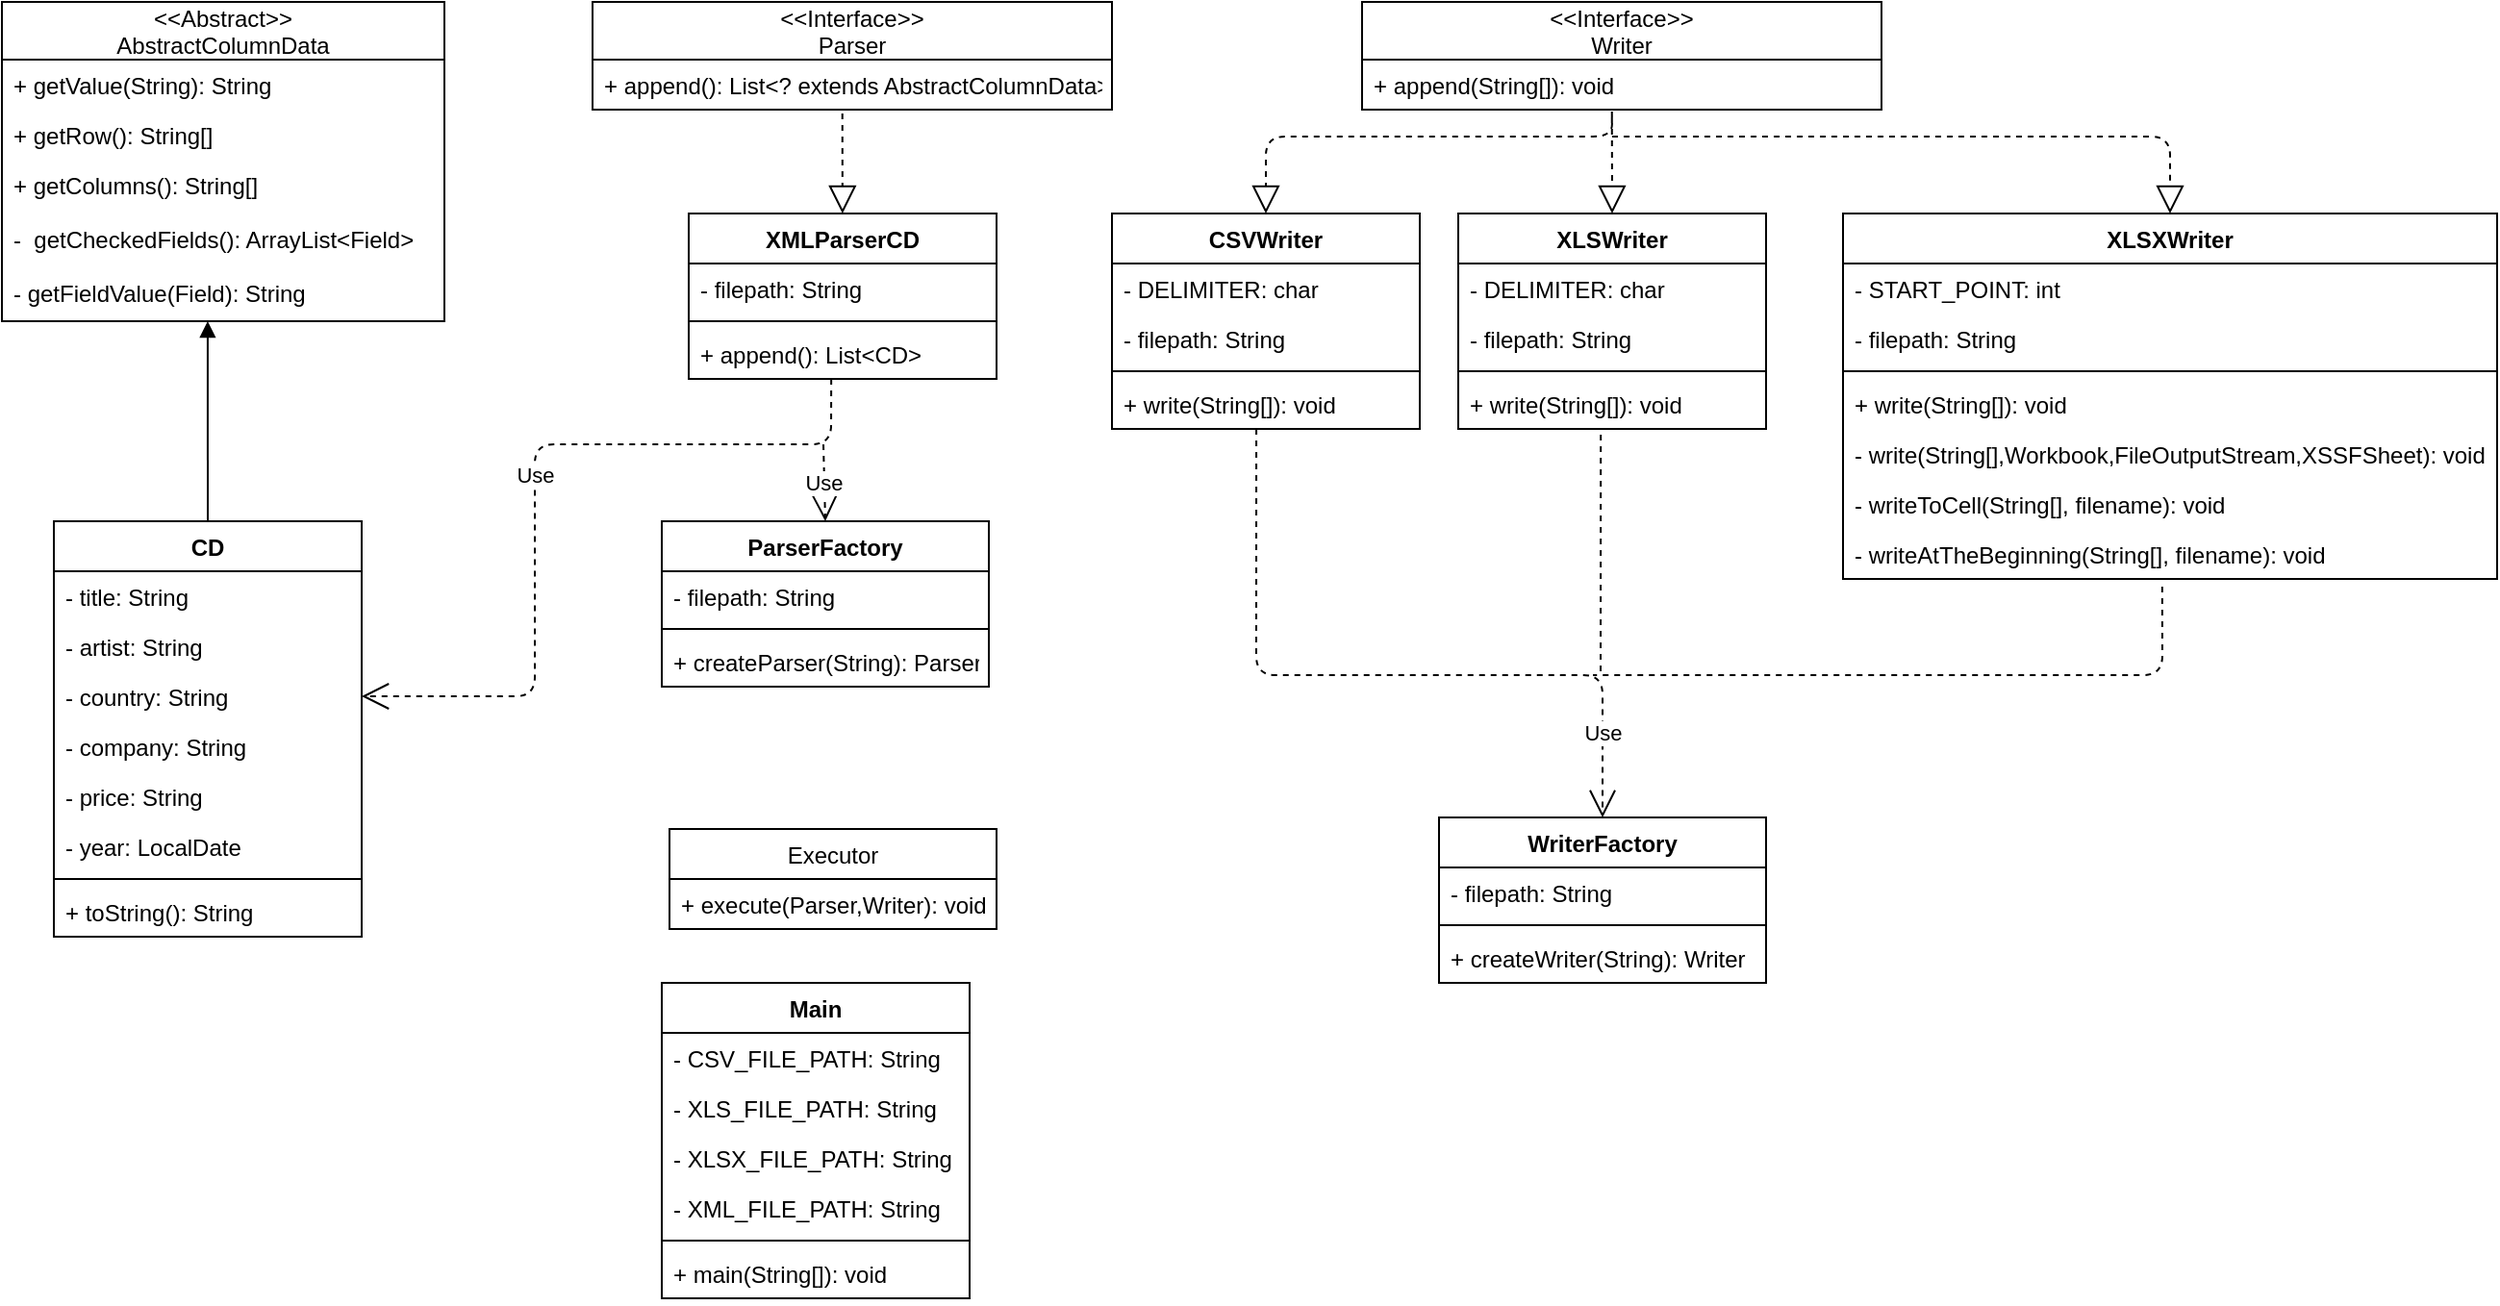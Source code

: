 <mxfile version="14.7.4" type="embed" pages="2"><diagram id="HGTQmG3DgcUcSQ1oNidL" name="Page-1"><mxGraphModel dx="1133" dy="713" grid="1" gridSize="10" guides="1" tooltips="1" connect="1" arrows="1" fold="1" page="1" pageScale="1" pageWidth="1700" pageHeight="1100" math="0" shadow="0"><root><mxCell id="0"/><mxCell id="1" parent="0"/><mxCell id="SCQiJlnIaPqGDtUvYULp-1" value="&lt;&lt;Abstract&gt;&gt;&#10;AbstractColumnData" style="swimlane;fontStyle=0;childLayout=stackLayout;horizontal=1;startSize=30;fillColor=none;horizontalStack=0;resizeParent=1;resizeParentMax=0;resizeLast=0;collapsible=1;marginBottom=0;" parent="1" vertex="1"><mxGeometry x="83" y="50" width="230" height="166" as="geometry"/></mxCell><mxCell id="SCQiJlnIaPqGDtUvYULp-2" value="+ getValue(String): String" style="text;strokeColor=none;fillColor=none;align=left;verticalAlign=top;spacingLeft=4;spacingRight=4;overflow=hidden;rotatable=0;points=[[0,0.5],[1,0.5]];portConstraint=eastwest;" parent="SCQiJlnIaPqGDtUvYULp-1" vertex="1"><mxGeometry y="30" width="230" height="26" as="geometry"/></mxCell><mxCell id="SCQiJlnIaPqGDtUvYULp-3" value="+ getRow(): String[]" style="text;strokeColor=none;fillColor=none;align=left;verticalAlign=top;spacingLeft=4;spacingRight=4;overflow=hidden;rotatable=0;points=[[0,0.5],[1,0.5]];portConstraint=eastwest;" parent="SCQiJlnIaPqGDtUvYULp-1" vertex="1"><mxGeometry y="56" width="230" height="26" as="geometry"/></mxCell><mxCell id="SCQiJlnIaPqGDtUvYULp-12" value="+ getColumns(): String[]" style="text;strokeColor=none;fillColor=none;align=left;verticalAlign=top;spacingLeft=4;spacingRight=4;overflow=hidden;rotatable=0;points=[[0,0.5],[1,0.5]];portConstraint=eastwest;" parent="SCQiJlnIaPqGDtUvYULp-1" vertex="1"><mxGeometry y="82" width="230" height="28" as="geometry"/></mxCell><mxCell id="SCQiJlnIaPqGDtUvYULp-11" value="-  getCheckedFields(): ArrayList&lt;Field&gt;" style="text;strokeColor=none;fillColor=none;align=left;verticalAlign=top;spacingLeft=4;spacingRight=4;overflow=hidden;rotatable=0;points=[[0,0.5],[1,0.5]];portConstraint=eastwest;" parent="SCQiJlnIaPqGDtUvYULp-1" vertex="1"><mxGeometry y="110" width="230" height="28" as="geometry"/></mxCell><mxCell id="SCQiJlnIaPqGDtUvYULp-4" value="- getFieldValue(Field): String" style="text;strokeColor=none;fillColor=none;align=left;verticalAlign=top;spacingLeft=4;spacingRight=4;overflow=hidden;rotatable=0;points=[[0,0.5],[1,0.5]];portConstraint=eastwest;" parent="SCQiJlnIaPqGDtUvYULp-1" vertex="1"><mxGeometry y="138" width="230" height="28" as="geometry"/></mxCell><mxCell id="SCQiJlnIaPqGDtUvYULp-14" value="CD" style="swimlane;fontStyle=1;align=center;verticalAlign=top;childLayout=stackLayout;horizontal=1;startSize=26;horizontalStack=0;resizeParent=1;resizeParentMax=0;resizeLast=0;collapsible=1;marginBottom=0;" parent="1" vertex="1"><mxGeometry x="110" y="320" width="160" height="216" as="geometry"/></mxCell><mxCell id="SCQiJlnIaPqGDtUvYULp-21" value="- title: String" style="text;strokeColor=none;fillColor=none;align=left;verticalAlign=top;spacingLeft=4;spacingRight=4;overflow=hidden;rotatable=0;points=[[0,0.5],[1,0.5]];portConstraint=eastwest;" parent="SCQiJlnIaPqGDtUvYULp-14" vertex="1"><mxGeometry y="26" width="160" height="26" as="geometry"/></mxCell><mxCell id="SCQiJlnIaPqGDtUvYULp-20" value="- artist: String" style="text;strokeColor=none;fillColor=none;align=left;verticalAlign=top;spacingLeft=4;spacingRight=4;overflow=hidden;rotatable=0;points=[[0,0.5],[1,0.5]];portConstraint=eastwest;" parent="SCQiJlnIaPqGDtUvYULp-14" vertex="1"><mxGeometry y="52" width="160" height="26" as="geometry"/></mxCell><mxCell id="SCQiJlnIaPqGDtUvYULp-19" value="- country: String" style="text;strokeColor=none;fillColor=none;align=left;verticalAlign=top;spacingLeft=4;spacingRight=4;overflow=hidden;rotatable=0;points=[[0,0.5],[1,0.5]];portConstraint=eastwest;" parent="SCQiJlnIaPqGDtUvYULp-14" vertex="1"><mxGeometry y="78" width="160" height="26" as="geometry"/></mxCell><mxCell id="SCQiJlnIaPqGDtUvYULp-22" value="- company: String" style="text;strokeColor=none;fillColor=none;align=left;verticalAlign=top;spacingLeft=4;spacingRight=4;overflow=hidden;rotatable=0;points=[[0,0.5],[1,0.5]];portConstraint=eastwest;" parent="SCQiJlnIaPqGDtUvYULp-14" vertex="1"><mxGeometry y="104" width="160" height="26" as="geometry"/></mxCell><mxCell id="SCQiJlnIaPqGDtUvYULp-18" value="- price: String" style="text;strokeColor=none;fillColor=none;align=left;verticalAlign=top;spacingLeft=4;spacingRight=4;overflow=hidden;rotatable=0;points=[[0,0.5],[1,0.5]];portConstraint=eastwest;" parent="SCQiJlnIaPqGDtUvYULp-14" vertex="1"><mxGeometry y="130" width="160" height="26" as="geometry"/></mxCell><mxCell id="SCQiJlnIaPqGDtUvYULp-15" value="- year: LocalDate" style="text;strokeColor=none;fillColor=none;align=left;verticalAlign=top;spacingLeft=4;spacingRight=4;overflow=hidden;rotatable=0;points=[[0,0.5],[1,0.5]];portConstraint=eastwest;" parent="SCQiJlnIaPqGDtUvYULp-14" vertex="1"><mxGeometry y="156" width="160" height="26" as="geometry"/></mxCell><mxCell id="SCQiJlnIaPqGDtUvYULp-16" value="" style="line;strokeWidth=1;fillColor=none;align=left;verticalAlign=middle;spacingTop=-1;spacingLeft=3;spacingRight=3;rotatable=0;labelPosition=right;points=[];portConstraint=eastwest;" parent="SCQiJlnIaPqGDtUvYULp-14" vertex="1"><mxGeometry y="182" width="160" height="8" as="geometry"/></mxCell><mxCell id="SCQiJlnIaPqGDtUvYULp-17" value="+ toString(): String" style="text;strokeColor=none;fillColor=none;align=left;verticalAlign=top;spacingLeft=4;spacingRight=4;overflow=hidden;rotatable=0;points=[[0,0.5],[1,0.5]];portConstraint=eastwest;" parent="SCQiJlnIaPqGDtUvYULp-14" vertex="1"><mxGeometry y="190" width="160" height="26" as="geometry"/></mxCell><mxCell id="SCQiJlnIaPqGDtUvYULp-34" value="" style="html=1;verticalAlign=bottom;endArrow=block;exitX=0.5;exitY=0;exitDx=0;exitDy=0;entryX=0.465;entryY=1;entryDx=0;entryDy=0;entryPerimeter=0;" parent="1" source="SCQiJlnIaPqGDtUvYULp-14" target="SCQiJlnIaPqGDtUvYULp-4" edge="1"><mxGeometry width="80" relative="1" as="geometry"><mxPoint x="-40" y="100" as="sourcePoint"/><mxPoint x="40" y="100" as="targetPoint"/></mxGeometry></mxCell><mxCell id="SCQiJlnIaPqGDtUvYULp-35" value="&lt;&lt;Interface&gt;&gt;&#10;Parser" style="swimlane;fontStyle=0;childLayout=stackLayout;horizontal=1;startSize=30;fillColor=none;horizontalStack=0;resizeParent=1;resizeParentMax=0;resizeLast=0;collapsible=1;marginBottom=0;" parent="1" vertex="1"><mxGeometry x="390" y="50" width="270" height="56" as="geometry"/></mxCell><mxCell id="SCQiJlnIaPqGDtUvYULp-36" value="+ append(): List&lt;? extends AbstractColumnData&gt;" style="text;strokeColor=none;fillColor=none;align=left;verticalAlign=top;spacingLeft=4;spacingRight=4;overflow=hidden;rotatable=0;points=[[0,0.5],[1,0.5]];portConstraint=eastwest;" parent="SCQiJlnIaPqGDtUvYULp-35" vertex="1"><mxGeometry y="30" width="270" height="26" as="geometry"/></mxCell><mxCell id="SCQiJlnIaPqGDtUvYULp-39" value="" style="endArrow=block;dashed=1;endFill=0;endSize=12;html=1;exitX=0.481;exitY=1.077;exitDx=0;exitDy=0;exitPerimeter=0;" parent="1" source="SCQiJlnIaPqGDtUvYULp-36" target="SCQiJlnIaPqGDtUvYULp-40" edge="1"><mxGeometry width="160" relative="1" as="geometry"><mxPoint x="510" y="250" as="sourcePoint"/><mxPoint x="520" y="210" as="targetPoint"/></mxGeometry></mxCell><mxCell id="SCQiJlnIaPqGDtUvYULp-40" value="XMLParserCD" style="swimlane;fontStyle=1;align=center;verticalAlign=top;childLayout=stackLayout;horizontal=1;startSize=26;horizontalStack=0;resizeParent=1;resizeParentMax=0;resizeLast=0;collapsible=1;marginBottom=0;" parent="1" vertex="1"><mxGeometry x="440" y="160" width="160" height="86" as="geometry"/></mxCell><mxCell id="SCQiJlnIaPqGDtUvYULp-41" value="- filepath: String" style="text;strokeColor=none;fillColor=none;align=left;verticalAlign=top;spacingLeft=4;spacingRight=4;overflow=hidden;rotatable=0;points=[[0,0.5],[1,0.5]];portConstraint=eastwest;" parent="SCQiJlnIaPqGDtUvYULp-40" vertex="1"><mxGeometry y="26" width="160" height="26" as="geometry"/></mxCell><mxCell id="SCQiJlnIaPqGDtUvYULp-42" value="" style="line;strokeWidth=1;fillColor=none;align=left;verticalAlign=middle;spacingTop=-1;spacingLeft=3;spacingRight=3;rotatable=0;labelPosition=right;points=[];portConstraint=eastwest;" parent="SCQiJlnIaPqGDtUvYULp-40" vertex="1"><mxGeometry y="52" width="160" height="8" as="geometry"/></mxCell><mxCell id="SCQiJlnIaPqGDtUvYULp-43" value="+ append(): List&lt;CD&gt;" style="text;strokeColor=none;fillColor=none;align=left;verticalAlign=top;spacingLeft=4;spacingRight=4;overflow=hidden;rotatable=0;points=[[0,0.5],[1,0.5]];portConstraint=eastwest;" parent="SCQiJlnIaPqGDtUvYULp-40" vertex="1"><mxGeometry y="60" width="160" height="26" as="geometry"/></mxCell><mxCell id="SCQiJlnIaPqGDtUvYULp-44" value="ParserFactory" style="swimlane;fontStyle=1;align=center;verticalAlign=top;childLayout=stackLayout;horizontal=1;startSize=26;horizontalStack=0;resizeParent=1;resizeParentMax=0;resizeLast=0;collapsible=1;marginBottom=0;" parent="1" vertex="1"><mxGeometry x="426" y="320" width="170" height="86" as="geometry"/></mxCell><mxCell id="SCQiJlnIaPqGDtUvYULp-45" value="- filepath: String" style="text;strokeColor=none;fillColor=none;align=left;verticalAlign=top;spacingLeft=4;spacingRight=4;overflow=hidden;rotatable=0;points=[[0,0.5],[1,0.5]];portConstraint=eastwest;" parent="SCQiJlnIaPqGDtUvYULp-44" vertex="1"><mxGeometry y="26" width="170" height="26" as="geometry"/></mxCell><mxCell id="SCQiJlnIaPqGDtUvYULp-46" value="" style="line;strokeWidth=1;fillColor=none;align=left;verticalAlign=middle;spacingTop=-1;spacingLeft=3;spacingRight=3;rotatable=0;labelPosition=right;points=[];portConstraint=eastwest;" parent="SCQiJlnIaPqGDtUvYULp-44" vertex="1"><mxGeometry y="52" width="170" height="8" as="geometry"/></mxCell><mxCell id="SCQiJlnIaPqGDtUvYULp-47" value="+ createParser(String): Parser" style="text;strokeColor=none;fillColor=none;align=left;verticalAlign=top;spacingLeft=4;spacingRight=4;overflow=hidden;rotatable=0;points=[[0,0.5],[1,0.5]];portConstraint=eastwest;" parent="SCQiJlnIaPqGDtUvYULp-44" vertex="1"><mxGeometry y="60" width="170" height="26" as="geometry"/></mxCell><mxCell id="SCQiJlnIaPqGDtUvYULp-48" value="&lt;&lt;Interface&gt;&gt;&#10;Writer" style="swimlane;fontStyle=0;childLayout=stackLayout;horizontal=1;startSize=30;fillColor=none;horizontalStack=0;resizeParent=1;resizeParentMax=0;resizeLast=0;collapsible=1;marginBottom=0;" parent="1" vertex="1"><mxGeometry x="790" y="50" width="270" height="56" as="geometry"/></mxCell><mxCell id="SCQiJlnIaPqGDtUvYULp-49" value="+ append(String[]): void" style="text;strokeColor=none;fillColor=none;align=left;verticalAlign=top;spacingLeft=4;spacingRight=4;overflow=hidden;rotatable=0;points=[[0,0.5],[1,0.5]];portConstraint=eastwest;" parent="SCQiJlnIaPqGDtUvYULp-48" vertex="1"><mxGeometry y="30" width="270" height="26" as="geometry"/></mxCell><mxCell id="SCQiJlnIaPqGDtUvYULp-50" value="CSVWriter" style="swimlane;fontStyle=1;align=center;verticalAlign=top;childLayout=stackLayout;horizontal=1;startSize=26;horizontalStack=0;resizeParent=1;resizeParentMax=0;resizeLast=0;collapsible=1;marginBottom=0;" parent="1" vertex="1"><mxGeometry x="660" y="160" width="160" height="112" as="geometry"/></mxCell><mxCell id="SCQiJlnIaPqGDtUvYULp-51" value="- DELIMITER: char" style="text;strokeColor=none;fillColor=none;align=left;verticalAlign=top;spacingLeft=4;spacingRight=4;overflow=hidden;rotatable=0;points=[[0,0.5],[1,0.5]];portConstraint=eastwest;" parent="SCQiJlnIaPqGDtUvYULp-50" vertex="1"><mxGeometry y="26" width="160" height="26" as="geometry"/></mxCell><mxCell id="SCQiJlnIaPqGDtUvYULp-54" value="- filepath: String" style="text;strokeColor=none;fillColor=none;align=left;verticalAlign=top;spacingLeft=4;spacingRight=4;overflow=hidden;rotatable=0;points=[[0,0.5],[1,0.5]];portConstraint=eastwest;" parent="SCQiJlnIaPqGDtUvYULp-50" vertex="1"><mxGeometry y="52" width="160" height="26" as="geometry"/></mxCell><mxCell id="SCQiJlnIaPqGDtUvYULp-52" value="" style="line;strokeWidth=1;fillColor=none;align=left;verticalAlign=middle;spacingTop=-1;spacingLeft=3;spacingRight=3;rotatable=0;labelPosition=right;points=[];portConstraint=eastwest;" parent="SCQiJlnIaPqGDtUvYULp-50" vertex="1"><mxGeometry y="78" width="160" height="8" as="geometry"/></mxCell><mxCell id="SCQiJlnIaPqGDtUvYULp-53" value="+ write(String[]): void" style="text;strokeColor=none;fillColor=none;align=left;verticalAlign=top;spacingLeft=4;spacingRight=4;overflow=hidden;rotatable=0;points=[[0,0.5],[1,0.5]];portConstraint=eastwest;" parent="SCQiJlnIaPqGDtUvYULp-50" vertex="1"><mxGeometry y="86" width="160" height="26" as="geometry"/></mxCell><mxCell id="SCQiJlnIaPqGDtUvYULp-55" value="" style="endArrow=block;dashed=1;endFill=0;endSize=12;html=1;exitX=0.481;exitY=1.038;exitDx=0;exitDy=0;exitPerimeter=0;entryX=0.5;entryY=0;entryDx=0;entryDy=0;" parent="1" source="SCQiJlnIaPqGDtUvYULp-49" target="SCQiJlnIaPqGDtUvYULp-50" edge="1"><mxGeometry width="160" relative="1" as="geometry"><mxPoint x="590" y="250" as="sourcePoint"/><mxPoint x="750" y="250" as="targetPoint"/><Array as="points"><mxPoint x="920" y="120"/><mxPoint x="740" y="120"/></Array></mxGeometry></mxCell><mxCell id="SCQiJlnIaPqGDtUvYULp-56" value="XLSWriter" style="swimlane;fontStyle=1;align=center;verticalAlign=top;childLayout=stackLayout;horizontal=1;startSize=26;horizontalStack=0;resizeParent=1;resizeParentMax=0;resizeLast=0;collapsible=1;marginBottom=0;" parent="1" vertex="1"><mxGeometry x="840" y="160" width="160" height="112" as="geometry"/></mxCell><mxCell id="SCQiJlnIaPqGDtUvYULp-57" value="- DELIMITER: char" style="text;strokeColor=none;fillColor=none;align=left;verticalAlign=top;spacingLeft=4;spacingRight=4;overflow=hidden;rotatable=0;points=[[0,0.5],[1,0.5]];portConstraint=eastwest;" parent="SCQiJlnIaPqGDtUvYULp-56" vertex="1"><mxGeometry y="26" width="160" height="26" as="geometry"/></mxCell><mxCell id="SCQiJlnIaPqGDtUvYULp-58" value="- filepath: String" style="text;strokeColor=none;fillColor=none;align=left;verticalAlign=top;spacingLeft=4;spacingRight=4;overflow=hidden;rotatable=0;points=[[0,0.5],[1,0.5]];portConstraint=eastwest;" parent="SCQiJlnIaPqGDtUvYULp-56" vertex="1"><mxGeometry y="52" width="160" height="26" as="geometry"/></mxCell><mxCell id="SCQiJlnIaPqGDtUvYULp-59" value="" style="line;strokeWidth=1;fillColor=none;align=left;verticalAlign=middle;spacingTop=-1;spacingLeft=3;spacingRight=3;rotatable=0;labelPosition=right;points=[];portConstraint=eastwest;" parent="SCQiJlnIaPqGDtUvYULp-56" vertex="1"><mxGeometry y="78" width="160" height="8" as="geometry"/></mxCell><mxCell id="SCQiJlnIaPqGDtUvYULp-60" value="+ write(String[]): void" style="text;strokeColor=none;fillColor=none;align=left;verticalAlign=top;spacingLeft=4;spacingRight=4;overflow=hidden;rotatable=0;points=[[0,0.5],[1,0.5]];portConstraint=eastwest;" parent="SCQiJlnIaPqGDtUvYULp-56" vertex="1"><mxGeometry y="86" width="160" height="26" as="geometry"/></mxCell><mxCell id="SCQiJlnIaPqGDtUvYULp-62" value="" style="endArrow=block;dashed=1;endFill=0;endSize=12;html=1;exitX=0.481;exitY=1.154;exitDx=0;exitDy=0;exitPerimeter=0;entryX=0.5;entryY=0;entryDx=0;entryDy=0;" parent="1" source="SCQiJlnIaPqGDtUvYULp-49" target="SCQiJlnIaPqGDtUvYULp-56" edge="1"><mxGeometry width="160" relative="1" as="geometry"><mxPoint x="590" y="250" as="sourcePoint"/><mxPoint x="750" y="250" as="targetPoint"/></mxGeometry></mxCell><mxCell id="SCQiJlnIaPqGDtUvYULp-63" value="XLSXWriter" style="swimlane;fontStyle=1;align=center;verticalAlign=top;childLayout=stackLayout;horizontal=1;startSize=26;horizontalStack=0;resizeParent=1;resizeParentMax=0;resizeLast=0;collapsible=1;marginBottom=0;" parent="1" vertex="1"><mxGeometry x="1040" y="160" width="340" height="190" as="geometry"/></mxCell><mxCell id="SCQiJlnIaPqGDtUvYULp-64" value="- START_POINT: int" style="text;strokeColor=none;fillColor=none;align=left;verticalAlign=top;spacingLeft=4;spacingRight=4;overflow=hidden;rotatable=0;points=[[0,0.5],[1,0.5]];portConstraint=eastwest;" parent="SCQiJlnIaPqGDtUvYULp-63" vertex="1"><mxGeometry y="26" width="340" height="26" as="geometry"/></mxCell><mxCell id="SCQiJlnIaPqGDtUvYULp-65" value="- filepath: String" style="text;strokeColor=none;fillColor=none;align=left;verticalAlign=top;spacingLeft=4;spacingRight=4;overflow=hidden;rotatable=0;points=[[0,0.5],[1,0.5]];portConstraint=eastwest;" parent="SCQiJlnIaPqGDtUvYULp-63" vertex="1"><mxGeometry y="52" width="340" height="26" as="geometry"/></mxCell><mxCell id="SCQiJlnIaPqGDtUvYULp-66" value="" style="line;strokeWidth=1;fillColor=none;align=left;verticalAlign=middle;spacingTop=-1;spacingLeft=3;spacingRight=3;rotatable=0;labelPosition=right;points=[];portConstraint=eastwest;" parent="SCQiJlnIaPqGDtUvYULp-63" vertex="1"><mxGeometry y="78" width="340" height="8" as="geometry"/></mxCell><mxCell id="SCQiJlnIaPqGDtUvYULp-67" value="+ write(String[]): void" style="text;strokeColor=none;fillColor=none;align=left;verticalAlign=top;spacingLeft=4;spacingRight=4;overflow=hidden;rotatable=0;points=[[0,0.5],[1,0.5]];portConstraint=eastwest;" parent="SCQiJlnIaPqGDtUvYULp-63" vertex="1"><mxGeometry y="86" width="340" height="26" as="geometry"/></mxCell><mxCell id="SCQiJlnIaPqGDtUvYULp-71" value="- write(String[],Workbook,FileOutputStream,XSSFSheet): void" style="text;strokeColor=none;fillColor=none;align=left;verticalAlign=top;spacingLeft=4;spacingRight=4;overflow=hidden;rotatable=0;points=[[0,0.5],[1,0.5]];portConstraint=eastwest;" parent="SCQiJlnIaPqGDtUvYULp-63" vertex="1"><mxGeometry y="112" width="340" height="26" as="geometry"/></mxCell><mxCell id="SCQiJlnIaPqGDtUvYULp-69" value="- writeToCell(String[], filename): void" style="text;strokeColor=none;fillColor=none;align=left;verticalAlign=top;spacingLeft=4;spacingRight=4;overflow=hidden;rotatable=0;points=[[0,0.5],[1,0.5]];portConstraint=eastwest;" parent="SCQiJlnIaPqGDtUvYULp-63" vertex="1"><mxGeometry y="138" width="340" height="26" as="geometry"/></mxCell><mxCell id="SCQiJlnIaPqGDtUvYULp-70" value="- writeAtTheBeginning(String[], filename): void" style="text;strokeColor=none;fillColor=none;align=left;verticalAlign=top;spacingLeft=4;spacingRight=4;overflow=hidden;rotatable=0;points=[[0,0.5],[1,0.5]];portConstraint=eastwest;" parent="SCQiJlnIaPqGDtUvYULp-63" vertex="1"><mxGeometry y="164" width="340" height="26" as="geometry"/></mxCell><mxCell id="SCQiJlnIaPqGDtUvYULp-72" value="" style="endArrow=block;dashed=1;endFill=0;endSize=12;html=1;entryX=0.5;entryY=0;entryDx=0;entryDy=0;" parent="1" target="SCQiJlnIaPqGDtUvYULp-63" edge="1"><mxGeometry width="160" relative="1" as="geometry"><mxPoint x="920" y="120" as="sourcePoint"/><mxPoint x="800" y="250" as="targetPoint"/><Array as="points"><mxPoint x="1210" y="120"/></Array></mxGeometry></mxCell><mxCell id="SCQiJlnIaPqGDtUvYULp-73" value="WriterFactory" style="swimlane;fontStyle=1;align=center;verticalAlign=top;childLayout=stackLayout;horizontal=1;startSize=26;horizontalStack=0;resizeParent=1;resizeParentMax=0;resizeLast=0;collapsible=1;marginBottom=0;" parent="1" vertex="1"><mxGeometry x="830" y="474" width="170" height="86" as="geometry"/></mxCell><mxCell id="SCQiJlnIaPqGDtUvYULp-74" value="- filepath: String" style="text;strokeColor=none;fillColor=none;align=left;verticalAlign=top;spacingLeft=4;spacingRight=4;overflow=hidden;rotatable=0;points=[[0,0.5],[1,0.5]];portConstraint=eastwest;" parent="SCQiJlnIaPqGDtUvYULp-73" vertex="1"><mxGeometry y="26" width="170" height="26" as="geometry"/></mxCell><mxCell id="SCQiJlnIaPqGDtUvYULp-75" value="" style="line;strokeWidth=1;fillColor=none;align=left;verticalAlign=middle;spacingTop=-1;spacingLeft=3;spacingRight=3;rotatable=0;labelPosition=right;points=[];portConstraint=eastwest;" parent="SCQiJlnIaPqGDtUvYULp-73" vertex="1"><mxGeometry y="52" width="170" height="8" as="geometry"/></mxCell><mxCell id="SCQiJlnIaPqGDtUvYULp-76" value="+ createWriter(String): Writer" style="text;strokeColor=none;fillColor=none;align=left;verticalAlign=top;spacingLeft=4;spacingRight=4;overflow=hidden;rotatable=0;points=[[0,0.5],[1,0.5]];portConstraint=eastwest;" parent="SCQiJlnIaPqGDtUvYULp-73" vertex="1"><mxGeometry y="60" width="170" height="26" as="geometry"/></mxCell><mxCell id="SCQiJlnIaPqGDtUvYULp-77" value="Executor" style="swimlane;fontStyle=0;childLayout=stackLayout;horizontal=1;startSize=26;fillColor=none;horizontalStack=0;resizeParent=1;resizeParentMax=0;resizeLast=0;collapsible=1;marginBottom=0;" parent="1" vertex="1"><mxGeometry x="430" y="480" width="170" height="52" as="geometry"/></mxCell><mxCell id="SCQiJlnIaPqGDtUvYULp-78" value="+ execute(Parser,Writer): void" style="text;strokeColor=none;fillColor=none;align=left;verticalAlign=top;spacingLeft=4;spacingRight=4;overflow=hidden;rotatable=0;points=[[0,0.5],[1,0.5]];portConstraint=eastwest;" parent="SCQiJlnIaPqGDtUvYULp-77" vertex="1"><mxGeometry y="26" width="170" height="26" as="geometry"/></mxCell><mxCell id="SCQiJlnIaPqGDtUvYULp-81" value="Main" style="swimlane;fontStyle=1;align=center;verticalAlign=top;childLayout=stackLayout;horizontal=1;startSize=26;horizontalStack=0;resizeParent=1;resizeParentMax=0;resizeLast=0;collapsible=1;marginBottom=0;" parent="1" vertex="1"><mxGeometry x="426" y="560" width="160" height="164" as="geometry"/></mxCell><mxCell id="SCQiJlnIaPqGDtUvYULp-85" value="- CSV_FILE_PATH: String" style="text;strokeColor=none;fillColor=none;align=left;verticalAlign=top;spacingLeft=4;spacingRight=4;overflow=hidden;rotatable=0;points=[[0,0.5],[1,0.5]];portConstraint=eastwest;" parent="SCQiJlnIaPqGDtUvYULp-81" vertex="1"><mxGeometry y="26" width="160" height="26" as="geometry"/></mxCell><mxCell id="SCQiJlnIaPqGDtUvYULp-86" value="- XLS_FILE_PATH: String" style="text;strokeColor=none;fillColor=none;align=left;verticalAlign=top;spacingLeft=4;spacingRight=4;overflow=hidden;rotatable=0;points=[[0,0.5],[1,0.5]];portConstraint=eastwest;" parent="SCQiJlnIaPqGDtUvYULp-81" vertex="1"><mxGeometry y="52" width="160" height="26" as="geometry"/></mxCell><mxCell id="SCQiJlnIaPqGDtUvYULp-87" value="- XLSX_FILE_PATH: String" style="text;strokeColor=none;fillColor=none;align=left;verticalAlign=top;spacingLeft=4;spacingRight=4;overflow=hidden;rotatable=0;points=[[0,0.5],[1,0.5]];portConstraint=eastwest;" parent="SCQiJlnIaPqGDtUvYULp-81" vertex="1"><mxGeometry y="78" width="160" height="26" as="geometry"/></mxCell><mxCell id="SCQiJlnIaPqGDtUvYULp-82" value="- XML_FILE_PATH: String" style="text;strokeColor=none;fillColor=none;align=left;verticalAlign=top;spacingLeft=4;spacingRight=4;overflow=hidden;rotatable=0;points=[[0,0.5],[1,0.5]];portConstraint=eastwest;" parent="SCQiJlnIaPqGDtUvYULp-81" vertex="1"><mxGeometry y="104" width="160" height="26" as="geometry"/></mxCell><mxCell id="SCQiJlnIaPqGDtUvYULp-83" value="" style="line;strokeWidth=1;fillColor=none;align=left;verticalAlign=middle;spacingTop=-1;spacingLeft=3;spacingRight=3;rotatable=0;labelPosition=right;points=[];portConstraint=eastwest;" parent="SCQiJlnIaPqGDtUvYULp-81" vertex="1"><mxGeometry y="130" width="160" height="8" as="geometry"/></mxCell><mxCell id="SCQiJlnIaPqGDtUvYULp-84" value="+ main(String[]): void" style="text;strokeColor=none;fillColor=none;align=left;verticalAlign=top;spacingLeft=4;spacingRight=4;overflow=hidden;rotatable=0;points=[[0,0.5],[1,0.5]];portConstraint=eastwest;" parent="SCQiJlnIaPqGDtUvYULp-81" vertex="1"><mxGeometry y="138" width="160" height="26" as="geometry"/></mxCell><mxCell id="SCQiJlnIaPqGDtUvYULp-88" value="Use" style="endArrow=open;endSize=12;dashed=1;html=1;exitX=0.463;exitY=1;exitDx=0;exitDy=0;exitPerimeter=0;entryX=1;entryY=0.5;entryDx=0;entryDy=0;" parent="1" source="SCQiJlnIaPqGDtUvYULp-43" target="SCQiJlnIaPqGDtUvYULp-19" edge="1"><mxGeometry width="160" relative="1" as="geometry"><mxPoint x="640" y="420" as="sourcePoint"/><mxPoint x="800" y="420" as="targetPoint"/><Array as="points"><mxPoint x="514" y="280"/><mxPoint x="360" y="280"/><mxPoint x="360" y="411"/></Array></mxGeometry></mxCell><mxCell id="SCQiJlnIaPqGDtUvYULp-89" value="Use" style="endArrow=open;endSize=12;dashed=1;html=1;entryX=0.5;entryY=0;entryDx=0;entryDy=0;" parent="1" target="SCQiJlnIaPqGDtUvYULp-44" edge="1"><mxGeometry width="160" relative="1" as="geometry"><mxPoint x="510" y="280" as="sourcePoint"/><mxPoint x="800" y="420" as="targetPoint"/></mxGeometry></mxCell><mxCell id="SCQiJlnIaPqGDtUvYULp-90" value="Use" style="endArrow=open;endSize=12;dashed=1;html=1;exitX=0.469;exitY=1;exitDx=0;exitDy=0;exitPerimeter=0;entryX=0.5;entryY=0;entryDx=0;entryDy=0;" parent="1" source="SCQiJlnIaPqGDtUvYULp-53" target="SCQiJlnIaPqGDtUvYULp-73" edge="1"><mxGeometry x="0.77" width="160" relative="1" as="geometry"><mxPoint x="640" y="420" as="sourcePoint"/><mxPoint x="800" y="420" as="targetPoint"/><Array as="points"><mxPoint x="735" y="400"/><mxPoint x="820" y="400"/><mxPoint x="915" y="400"/></Array><mxPoint as="offset"/></mxGeometry></mxCell><mxCell id="SCQiJlnIaPqGDtUvYULp-91" value="" style="endArrow=none;dashed=1;html=1;exitX=0.463;exitY=1.115;exitDx=0;exitDy=0;exitPerimeter=0;" parent="1" source="SCQiJlnIaPqGDtUvYULp-60" edge="1"><mxGeometry width="50" height="50" relative="1" as="geometry"><mxPoint x="690" y="450" as="sourcePoint"/><mxPoint x="914" y="400" as="targetPoint"/></mxGeometry></mxCell><mxCell id="SCQiJlnIaPqGDtUvYULp-92" value="" style="endArrow=none;dashed=1;html=1;exitX=0.488;exitY=1.154;exitDx=0;exitDy=0;exitPerimeter=0;" parent="1" source="SCQiJlnIaPqGDtUvYULp-70" edge="1"><mxGeometry width="50" height="50" relative="1" as="geometry"><mxPoint x="690" y="450" as="sourcePoint"/><mxPoint x="910" y="400" as="targetPoint"/><Array as="points"><mxPoint x="1206" y="400"/></Array></mxGeometry></mxCell></root></mxGraphModel></diagram><diagram id="EpXq_MUBpyvCsOkAf9su" name="Page-2"><mxGraphModel dx="1133" dy="713" grid="1" gridSize="10" guides="1" tooltips="1" connect="1" arrows="1" fold="1" page="1" pageScale="1" pageWidth="1700" pageHeight="1100" math="0" shadow="0"><root><mxCell id="2mOY9hHnpCSFhdUWj5eF-0"/><mxCell id="2mOY9hHnpCSFhdUWj5eF-1" parent="2mOY9hHnpCSFhdUWj5eF-0"/><mxCell id="2mOY9hHnpCSFhdUWj5eF-3" value="" style="shape=umlLifeline;participant=umlActor;perimeter=lifelinePerimeter;whiteSpace=wrap;html=1;container=1;collapsible=0;recursiveResize=0;verticalAlign=top;spacingTop=36;outlineConnect=0;" parent="2mOY9hHnpCSFhdUWj5eF-1" vertex="1"><mxGeometry x="70" y="80" width="20" height="570" as="geometry"/></mxCell><mxCell id="2mOY9hHnpCSFhdUWj5eF-7" value="ParserFactory" style="html=1;" parent="2mOY9hHnpCSFhdUWj5eF-1" vertex="1"><mxGeometry x="540" y="80" width="110" height="50" as="geometry"/></mxCell><mxCell id="2mOY9hHnpCSFhdUWj5eF-8" value="WriterFactory" style="html=1;" parent="2mOY9hHnpCSFhdUWj5eF-1" vertex="1"><mxGeometry x="400" y="80" width="110" height="50" as="geometry"/></mxCell><mxCell id="2mOY9hHnpCSFhdUWj5eF-9" value="Parser" style="html=1;" parent="2mOY9hHnpCSFhdUWj5eF-1" vertex="1"><mxGeometry x="670" y="80" width="110" height="50" as="geometry"/></mxCell><mxCell id="2mOY9hHnpCSFhdUWj5eF-10" value="Writer" style="html=1;" parent="2mOY9hHnpCSFhdUWj5eF-1" vertex="1"><mxGeometry x="810" y="80" width="110" height="50" as="geometry"/></mxCell><mxCell id="2mOY9hHnpCSFhdUWj5eF-11" value="Executor" style="html=1;" parent="2mOY9hHnpCSFhdUWj5eF-1" vertex="1"><mxGeometry x="270" y="80" width="110" height="50" as="geometry"/></mxCell><mxCell id="2mOY9hHnpCSFhdUWj5eF-13" value="" style="endArrow=none;dashed=1;html=1;entryX=0.5;entryY=1;entryDx=0;entryDy=0;" parent="2mOY9hHnpCSFhdUWj5eF-1" target="2mOY9hHnpCSFhdUWj5eF-11" edge="1"><mxGeometry width="50" height="50" relative="1" as="geometry"><mxPoint x="325" y="680" as="sourcePoint"/><mxPoint x="670" y="260" as="targetPoint"/></mxGeometry></mxCell><mxCell id="2mOY9hHnpCSFhdUWj5eF-14" value="" style="endArrow=none;dashed=1;html=1;entryX=0.5;entryY=1;entryDx=0;entryDy=0;" parent="2mOY9hHnpCSFhdUWj5eF-1" target="2mOY9hHnpCSFhdUWj5eF-7" edge="1"><mxGeometry width="50" height="50" relative="1" as="geometry"><mxPoint x="595" y="680" as="sourcePoint"/><mxPoint x="670" y="260" as="targetPoint"/></mxGeometry></mxCell><mxCell id="2mOY9hHnpCSFhdUWj5eF-15" value="" style="endArrow=none;dashed=1;html=1;entryX=0.5;entryY=1;entryDx=0;entryDy=0;" parent="2mOY9hHnpCSFhdUWj5eF-1" edge="1"><mxGeometry width="50" height="50" relative="1" as="geometry"><mxPoint x="455" y="680" as="sourcePoint"/><mxPoint x="454.5" y="130" as="targetPoint"/></mxGeometry></mxCell><mxCell id="2mOY9hHnpCSFhdUWj5eF-16" value="" style="endArrow=none;dashed=1;html=1;entryX=0.5;entryY=1;entryDx=0;entryDy=0;" parent="2mOY9hHnpCSFhdUWj5eF-1" edge="1"><mxGeometry width="50" height="50" relative="1" as="geometry"><mxPoint x="725" y="680" as="sourcePoint"/><mxPoint x="724.58" y="130" as="targetPoint"/></mxGeometry></mxCell><mxCell id="2mOY9hHnpCSFhdUWj5eF-17" value="" style="endArrow=none;dashed=1;html=1;entryX=0.5;entryY=1;entryDx=0;entryDy=0;" parent="2mOY9hHnpCSFhdUWj5eF-1" edge="1"><mxGeometry width="50" height="50" relative="1" as="geometry"><mxPoint x="865" y="690" as="sourcePoint"/><mxPoint x="864.58" y="130" as="targetPoint"/></mxGeometry></mxCell><mxCell id="l-Etprzta6ZU7H1jLDd2-0" value="Main" style="html=1;" parent="2mOY9hHnpCSFhdUWj5eF-1" vertex="1"><mxGeometry x="130" y="80" width="110" height="50" as="geometry"/></mxCell><mxCell id="l-Etprzta6ZU7H1jLDd2-1" value="" style="endArrow=none;dashed=1;html=1;entryX=0.5;entryY=1;entryDx=0;entryDy=0;" parent="2mOY9hHnpCSFhdUWj5eF-1" edge="1"><mxGeometry width="50" height="50" relative="1" as="geometry"><mxPoint x="185" y="650" as="sourcePoint"/><mxPoint x="184.5" y="130" as="targetPoint"/></mxGeometry></mxCell><mxCell id="l-Etprzta6ZU7H1jLDd2-2" value="" style="html=1;points=[];perimeter=orthogonalPerimeter;" parent="2mOY9hHnpCSFhdUWj5eF-1" vertex="1"><mxGeometry x="180" y="170" width="10" height="400" as="geometry"/></mxCell><mxCell id="l-Etprzta6ZU7H1jLDd2-3" value="" style="endArrow=classic;html=1;entryX=0.1;entryY=0.008;entryDx=0;entryDy=0;entryPerimeter=0;" parent="2mOY9hHnpCSFhdUWj5eF-1" source="2mOY9hHnpCSFhdUWj5eF-3" target="l-Etprzta6ZU7H1jLDd2-2" edge="1"><mxGeometry width="50" height="50" relative="1" as="geometry"><mxPoint x="320" y="430" as="sourcePoint"/><mxPoint x="370" y="380" as="targetPoint"/></mxGeometry></mxCell><mxCell id="l-Etprzta6ZU7H1jLDd2-4" value="main" style="edgeLabel;html=1;align=center;verticalAlign=middle;resizable=0;points=[];" parent="l-Etprzta6ZU7H1jLDd2-3" vertex="1" connectable="0"><mxGeometry x="-0.202" y="3" relative="1" as="geometry"><mxPoint x="1" as="offset"/></mxGeometry></mxCell><mxCell id="l-Etprzta6ZU7H1jLDd2-5" value="" style="endArrow=classic;html=1;exitX=1.1;exitY=0.051;exitDx=0;exitDy=0;exitPerimeter=0;" parent="2mOY9hHnpCSFhdUWj5eF-1" source="l-Etprzta6ZU7H1jLDd2-2" edge="1"><mxGeometry width="50" height="50" relative="1" as="geometry"><mxPoint x="320" y="430" as="sourcePoint"/><mxPoint x="590" y="189" as="targetPoint"/></mxGeometry></mxCell><mxCell id="l-Etprzta6ZU7H1jLDd2-6" value="&amp;lt;&amp;lt;create&amp;gt;&amp;gt;" style="edgeLabel;html=1;align=center;verticalAlign=middle;resizable=0;points=[];" parent="l-Etprzta6ZU7H1jLDd2-5" vertex="1" connectable="0"><mxGeometry x="-0.647" y="-2" relative="1" as="geometry"><mxPoint as="offset"/></mxGeometry></mxCell><mxCell id="l-Etprzta6ZU7H1jLDd2-7" value="" style="html=1;points=[];perimeter=orthogonalPerimeter;" parent="2mOY9hHnpCSFhdUWj5eF-1" vertex="1"><mxGeometry x="590" y="190" width="10" height="30" as="geometry"/></mxCell><mxCell id="l-Etprzta6ZU7H1jLDd2-10" value="return" style="html=1;verticalAlign=bottom;endArrow=open;dashed=1;endSize=8;exitX=0.6;exitY=1.067;exitDx=0;exitDy=0;exitPerimeter=0;" parent="2mOY9hHnpCSFhdUWj5eF-1" source="l-Etprzta6ZU7H1jLDd2-7" edge="1"><mxGeometry x="0.484" y="10" relative="1" as="geometry"><mxPoint x="390" y="410" as="sourcePoint"/><mxPoint x="192" y="220" as="targetPoint"/><mxPoint as="offset"/></mxGeometry></mxCell><mxCell id="l-Etprzta6ZU7H1jLDd2-11" value="" style="endArrow=classic;html=1;exitX=0.9;exitY=0.073;exitDx=0;exitDy=0;exitPerimeter=0;" parent="2mOY9hHnpCSFhdUWj5eF-1" edge="1"><mxGeometry width="50" height="50" relative="1" as="geometry"><mxPoint x="190" y="250.0" as="sourcePoint"/><mxPoint x="450" y="250" as="targetPoint"/></mxGeometry></mxCell><mxCell id="l-Etprzta6ZU7H1jLDd2-12" value="&amp;lt;&amp;lt;create&amp;gt;&amp;gt;" style="edgeLabel;html=1;align=center;verticalAlign=middle;resizable=0;points=[];" parent="l-Etprzta6ZU7H1jLDd2-11" vertex="1" connectable="0"><mxGeometry x="-0.647" y="-2" relative="1" as="geometry"><mxPoint as="offset"/></mxGeometry></mxCell><mxCell id="l-Etprzta6ZU7H1jLDd2-13" value="" style="html=1;points=[];perimeter=orthogonalPerimeter;" parent="2mOY9hHnpCSFhdUWj5eF-1" vertex="1"><mxGeometry x="450" y="250" width="10" height="30" as="geometry"/></mxCell><mxCell id="l-Etprzta6ZU7H1jLDd2-14" value="return" style="html=1;verticalAlign=bottom;endArrow=open;dashed=1;endSize=8;" parent="2mOY9hHnpCSFhdUWj5eF-1" edge="1"><mxGeometry x="0.667" y="9" relative="1" as="geometry"><mxPoint x="450" y="281" as="sourcePoint"/><mxPoint x="191" y="280" as="targetPoint"/><mxPoint as="offset"/></mxGeometry></mxCell><mxCell id="l-Etprzta6ZU7H1jLDd2-16" value="" style="endArrow=classic;html=1;exitX=0.979;exitY=0.339;exitDx=0;exitDy=0;exitPerimeter=0;" parent="2mOY9hHnpCSFhdUWj5eF-1" source="l-Etprzta6ZU7H1jLDd2-2" edge="1"><mxGeometry width="50" height="50" relative="1" as="geometry"><mxPoint x="500" y="430" as="sourcePoint"/><mxPoint x="590" y="306" as="targetPoint"/></mxGeometry></mxCell><mxCell id="l-Etprzta6ZU7H1jLDd2-17" value="createParser" style="edgeLabel;html=1;align=center;verticalAlign=middle;resizable=0;points=[];" parent="l-Etprzta6ZU7H1jLDd2-16" vertex="1" connectable="0"><mxGeometry x="-0.709" y="-2" relative="1" as="geometry"><mxPoint as="offset"/></mxGeometry></mxCell><mxCell id="l-Etprzta6ZU7H1jLDd2-18" value="" style="html=1;points=[];perimeter=orthogonalPerimeter;" parent="2mOY9hHnpCSFhdUWj5eF-1" vertex="1"><mxGeometry x="590" y="300" width="10" height="50" as="geometry"/></mxCell><mxCell id="l-Etprzta6ZU7H1jLDd2-19" value="" style="endArrow=classic;html=1;" parent="2mOY9hHnpCSFhdUWj5eF-1" edge="1"><mxGeometry width="50" height="50" relative="1" as="geometry"><mxPoint x="601" y="310" as="sourcePoint"/><mxPoint x="720" y="310" as="targetPoint"/></mxGeometry></mxCell><mxCell id="l-Etprzta6ZU7H1jLDd2-20" value="&amp;lt;&amp;lt;create&amp;gt;&amp;gt;" style="edgeLabel;html=1;align=center;verticalAlign=middle;resizable=0;points=[];" parent="l-Etprzta6ZU7H1jLDd2-19" vertex="1" connectable="0"><mxGeometry x="0.227" relative="1" as="geometry"><mxPoint as="offset"/></mxGeometry></mxCell><mxCell id="l-Etprzta6ZU7H1jLDd2-21" value="return" style="html=1;verticalAlign=bottom;endArrow=open;dashed=1;endSize=8;" parent="2mOY9hHnpCSFhdUWj5eF-1" edge="1"><mxGeometry relative="1" as="geometry"><mxPoint x="720" y="340" as="sourcePoint"/><mxPoint x="599" y="340" as="targetPoint"/><Array as="points"/></mxGeometry></mxCell><mxCell id="l-Etprzta6ZU7H1jLDd2-22" value="return" style="html=1;verticalAlign=bottom;endArrow=open;dashed=1;endSize=8;" parent="2mOY9hHnpCSFhdUWj5eF-1" edge="1"><mxGeometry relative="1" as="geometry"><mxPoint x="593" y="349" as="sourcePoint"/><mxPoint x="192" y="349" as="targetPoint"/></mxGeometry></mxCell><mxCell id="l-Etprzta6ZU7H1jLDd2-23" value="" style="html=1;points=[];perimeter=orthogonalPerimeter;" parent="2mOY9hHnpCSFhdUWj5eF-1" vertex="1"><mxGeometry x="450" y="370" width="10" height="50" as="geometry"/></mxCell><mxCell id="l-Etprzta6ZU7H1jLDd2-24" value="" style="endArrow=classic;html=1;entryX=0;entryY=0.06;entryDx=0;entryDy=0;entryPerimeter=0;" parent="2mOY9hHnpCSFhdUWj5eF-1" target="l-Etprzta6ZU7H1jLDd2-23" edge="1"><mxGeometry width="50" height="50" relative="1" as="geometry"><mxPoint x="192" y="373" as="sourcePoint"/><mxPoint x="550" y="380" as="targetPoint"/></mxGeometry></mxCell><mxCell id="l-Etprzta6ZU7H1jLDd2-25" value="" style="endArrow=classic;html=1;" parent="2mOY9hHnpCSFhdUWj5eF-1" edge="1"><mxGeometry width="50" height="50" relative="1" as="geometry"><mxPoint x="461" y="390" as="sourcePoint"/><mxPoint x="860" y="390" as="targetPoint"/></mxGeometry></mxCell><mxCell id="l-Etprzta6ZU7H1jLDd2-32" value="createWriter" style="edgeLabel;html=1;align=center;verticalAlign=middle;resizable=0;points=[];" parent="l-Etprzta6ZU7H1jLDd2-25" vertex="1" connectable="0"><mxGeometry x="-0.068" y="1" relative="1" as="geometry"><mxPoint x="3" y="-9" as="offset"/></mxGeometry></mxCell><mxCell id="l-Etprzta6ZU7H1jLDd2-27" value="" style="html=1;points=[];perimeter=orthogonalPerimeter;" parent="2mOY9hHnpCSFhdUWj5eF-1" vertex="1"><mxGeometry x="720" y="310" width="10" height="30" as="geometry"/></mxCell><mxCell id="l-Etprzta6ZU7H1jLDd2-28" value="" style="html=1;points=[];perimeter=orthogonalPerimeter;" parent="2mOY9hHnpCSFhdUWj5eF-1" vertex="1"><mxGeometry x="860" y="390" width="10" height="30" as="geometry"/></mxCell><mxCell id="l-Etprzta6ZU7H1jLDd2-30" value="return" style="html=1;verticalAlign=bottom;endArrow=open;dashed=1;endSize=8;entryX=1.3;entryY=0.74;entryDx=0;entryDy=0;entryPerimeter=0;" parent="2mOY9hHnpCSFhdUWj5eF-1" source="l-Etprzta6ZU7H1jLDd2-28" target="l-Etprzta6ZU7H1jLDd2-23" edge="1"><mxGeometry relative="1" as="geometry"><mxPoint x="570" y="410" as="sourcePoint"/><mxPoint x="490" y="410" as="targetPoint"/></mxGeometry></mxCell><mxCell id="l-Etprzta6ZU7H1jLDd2-31" value="return" style="html=1;verticalAlign=bottom;endArrow=open;dashed=1;endSize=8;exitX=0.2;exitY=0.98;exitDx=0;exitDy=0;exitPerimeter=0;" parent="2mOY9hHnpCSFhdUWj5eF-1" source="l-Etprzta6ZU7H1jLDd2-23" edge="1"><mxGeometry relative="1" as="geometry"><mxPoint x="570" y="410" as="sourcePoint"/><mxPoint x="193" y="420" as="targetPoint"/></mxGeometry></mxCell><mxCell id="l-Etprzta6ZU7H1jLDd2-33" value="" style="html=1;points=[];perimeter=orthogonalPerimeter;" parent="2mOY9hHnpCSFhdUWj5eF-1" vertex="1"><mxGeometry x="320" y="450" width="10" height="110" as="geometry"/></mxCell><mxCell id="l-Etprzta6ZU7H1jLDd2-34" value="" style="endArrow=classic;html=1;entryX=-0.3;entryY=-0.012;entryDx=0;entryDy=0;entryPerimeter=0;" parent="2mOY9hHnpCSFhdUWj5eF-1" source="l-Etprzta6ZU7H1jLDd2-2" target="l-Etprzta6ZU7H1jLDd2-33" edge="1"><mxGeometry width="50" height="50" relative="1" as="geometry"><mxPoint x="500" y="430" as="sourcePoint"/><mxPoint x="550" y="380" as="targetPoint"/></mxGeometry></mxCell><mxCell id="l-Etprzta6ZU7H1jLDd2-35" value="execute" style="edgeLabel;html=1;align=center;verticalAlign=middle;resizable=0;points=[];" parent="l-Etprzta6ZU7H1jLDd2-34" vertex="1" connectable="0"><mxGeometry x="-0.276" relative="1" as="geometry"><mxPoint as="offset"/></mxGeometry></mxCell><mxCell id="l-Etprzta6ZU7H1jLDd2-36" value="" style="html=1;points=[];perimeter=orthogonalPerimeter;" parent="2mOY9hHnpCSFhdUWj5eF-1" vertex="1"><mxGeometry x="720" y="450" width="10" height="30" as="geometry"/></mxCell><mxCell id="l-Etprzta6ZU7H1jLDd2-37" value="" style="html=1;points=[];perimeter=orthogonalPerimeter;" parent="2mOY9hHnpCSFhdUWj5eF-1" vertex="1"><mxGeometry x="860" y="500" width="10" height="30" as="geometry"/></mxCell><mxCell id="l-Etprzta6ZU7H1jLDd2-38" value="" style="endArrow=classic;html=1;exitX=1.2;exitY=0.075;exitDx=0;exitDy=0;exitPerimeter=0;entryX=-0.2;entryY=0.2;entryDx=0;entryDy=0;entryPerimeter=0;" parent="2mOY9hHnpCSFhdUWj5eF-1" source="l-Etprzta6ZU7H1jLDd2-33" target="l-Etprzta6ZU7H1jLDd2-36" edge="1"><mxGeometry width="50" height="50" relative="1" as="geometry"><mxPoint x="500" y="430" as="sourcePoint"/><mxPoint x="550" y="380" as="targetPoint"/></mxGeometry></mxCell><mxCell id="l-Etprzta6ZU7H1jLDd2-39" value="append" style="edgeLabel;html=1;align=center;verticalAlign=middle;resizable=0;points=[];" parent="l-Etprzta6ZU7H1jLDd2-38" vertex="1" connectable="0"><mxGeometry x="-0.819" y="-3" relative="1" as="geometry"><mxPoint y="-9" as="offset"/></mxGeometry></mxCell><mxCell id="l-Etprzta6ZU7H1jLDd2-40" value="return" style="html=1;verticalAlign=bottom;endArrow=open;dashed=1;endSize=8;entryX=1;entryY=0.255;entryDx=0;entryDy=0;entryPerimeter=0;" parent="2mOY9hHnpCSFhdUWj5eF-1" target="l-Etprzta6ZU7H1jLDd2-33" edge="1"><mxGeometry x="0.7" relative="1" as="geometry"><mxPoint x="730" y="480" as="sourcePoint"/><mxPoint x="650" y="480" as="targetPoint"/><mxPoint as="offset"/></mxGeometry></mxCell><mxCell id="l-Etprzta6ZU7H1jLDd2-41" value="" style="endArrow=classic;html=1;exitX=0.9;exitY=0.409;exitDx=0;exitDy=0;exitPerimeter=0;" parent="2mOY9hHnpCSFhdUWj5eF-1" source="l-Etprzta6ZU7H1jLDd2-33" edge="1"><mxGeometry width="50" height="50" relative="1" as="geometry"><mxPoint x="500" y="430" as="sourcePoint"/><mxPoint x="859" y="498" as="targetPoint"/></mxGeometry></mxCell><mxCell id="l-Etprzta6ZU7H1jLDd2-42" value="return" style="html=1;verticalAlign=bottom;endArrow=open;dashed=1;endSize=8;exitX=0.2;exitY=0.933;exitDx=0;exitDy=0;exitPerimeter=0;entryX=1.3;entryY=0.7;entryDx=0;entryDy=0;entryPerimeter=0;" parent="2mOY9hHnpCSFhdUWj5eF-1" source="l-Etprzta6ZU7H1jLDd2-37" target="l-Etprzta6ZU7H1jLDd2-33" edge="1"><mxGeometry relative="1" as="geometry"><mxPoint x="570" y="410" as="sourcePoint"/><mxPoint x="490" y="410" as="targetPoint"/></mxGeometry></mxCell><mxCell id="l-Etprzta6ZU7H1jLDd2-43" value="return" style="html=1;verticalAlign=bottom;endArrow=open;dashed=1;endSize=8;exitX=-0.055;exitY=0.886;exitDx=0;exitDy=0;exitPerimeter=0;entryX=1.255;entryY=0.942;entryDx=0;entryDy=0;entryPerimeter=0;" parent="2mOY9hHnpCSFhdUWj5eF-1" source="l-Etprzta6ZU7H1jLDd2-33" target="l-Etprzta6ZU7H1jLDd2-2" edge="1"><mxGeometry relative="1" as="geometry"><mxPoint x="380" y="360" as="sourcePoint"/><mxPoint x="300" y="360" as="targetPoint"/></mxGeometry></mxCell></root></mxGraphModel></diagram></mxfile>